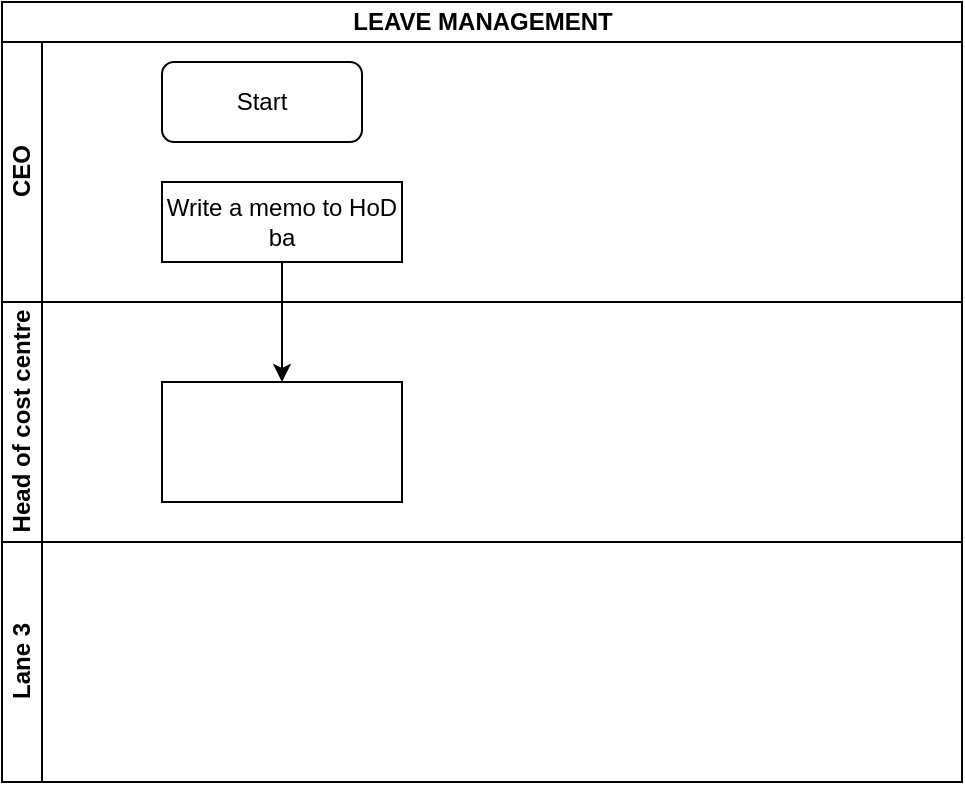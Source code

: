 <mxfile version="14.2.7" type="github">
  <diagram id="Hcqriwp1vPBEzy-4H9YE" name="Page-1">
    <mxGraphModel dx="1038" dy="547" grid="1" gridSize="10" guides="1" tooltips="1" connect="1" arrows="1" fold="1" page="1" pageScale="1" pageWidth="1169" pageHeight="827" math="0" shadow="0">
      <root>
        <mxCell id="0" />
        <mxCell id="1" parent="0" />
        <mxCell id="CmhKXWVW8YuWYsSCAEOd-1" value="LEAVE MANAGEMENT" style="swimlane;html=1;childLayout=stackLayout;resizeParent=1;resizeParentMax=0;horizontal=1;startSize=20;horizontalStack=0;" vertex="1" parent="1">
          <mxGeometry x="290" y="90" width="480" height="390" as="geometry" />
        </mxCell>
        <mxCell id="CmhKXWVW8YuWYsSCAEOd-2" value="CEO" style="swimlane;html=1;startSize=20;horizontal=0;" vertex="1" parent="CmhKXWVW8YuWYsSCAEOd-1">
          <mxGeometry y="20" width="480" height="130" as="geometry" />
        </mxCell>
        <mxCell id="CmhKXWVW8YuWYsSCAEOd-5" value="Start" style="rounded=1;whiteSpace=wrap;html=1;" vertex="1" parent="CmhKXWVW8YuWYsSCAEOd-2">
          <mxGeometry x="80" y="10" width="100" height="40" as="geometry" />
        </mxCell>
        <mxCell id="CmhKXWVW8YuWYsSCAEOd-6" value="Write a memo to HoD ba" style="rounded=0;whiteSpace=wrap;html=1;" vertex="1" parent="CmhKXWVW8YuWYsSCAEOd-2">
          <mxGeometry x="80" y="70" width="120" height="40" as="geometry" />
        </mxCell>
        <mxCell id="CmhKXWVW8YuWYsSCAEOd-3" value="Head of cost centre" style="swimlane;html=1;startSize=20;horizontal=0;" vertex="1" parent="CmhKXWVW8YuWYsSCAEOd-1">
          <mxGeometry y="150" width="480" height="120" as="geometry" />
        </mxCell>
        <mxCell id="CmhKXWVW8YuWYsSCAEOd-7" value="" style="whiteSpace=wrap;html=1;rounded=0;" vertex="1" parent="CmhKXWVW8YuWYsSCAEOd-3">
          <mxGeometry x="80" y="40" width="120" height="60" as="geometry" />
        </mxCell>
        <mxCell id="CmhKXWVW8YuWYsSCAEOd-4" value="Lane 3" style="swimlane;html=1;startSize=20;horizontal=0;" vertex="1" parent="CmhKXWVW8YuWYsSCAEOd-1">
          <mxGeometry y="270" width="480" height="120" as="geometry" />
        </mxCell>
        <mxCell id="CmhKXWVW8YuWYsSCAEOd-8" value="" style="edgeStyle=orthogonalEdgeStyle;rounded=0;orthogonalLoop=1;jettySize=auto;html=1;" edge="1" parent="CmhKXWVW8YuWYsSCAEOd-1" source="CmhKXWVW8YuWYsSCAEOd-6" target="CmhKXWVW8YuWYsSCAEOd-7">
          <mxGeometry relative="1" as="geometry" />
        </mxCell>
      </root>
    </mxGraphModel>
  </diagram>
</mxfile>
